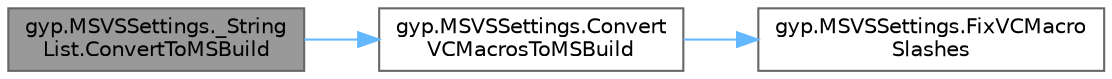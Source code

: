 digraph "gyp.MSVSSettings._StringList.ConvertToMSBuild"
{
 // LATEX_PDF_SIZE
  bgcolor="transparent";
  edge [fontname=Helvetica,fontsize=10,labelfontname=Helvetica,labelfontsize=10];
  node [fontname=Helvetica,fontsize=10,shape=box,height=0.2,width=0.4];
  rankdir="LR";
  Node1 [id="Node000001",label="gyp.MSVSSettings._String\lList.ConvertToMSBuild",height=0.2,width=0.4,color="gray40", fillcolor="grey60", style="filled", fontcolor="black",tooltip=" "];
  Node1 -> Node2 [id="edge1_Node000001_Node000002",color="steelblue1",style="solid",tooltip=" "];
  Node2 [id="Node000002",label="gyp.MSVSSettings.Convert\lVCMacrosToMSBuild",height=0.2,width=0.4,color="grey40", fillcolor="white", style="filled",URL="$namespacegyp_1_1_m_s_v_s_settings.html#a46c372a61c82b0b8b9c57a5275126ecd",tooltip=" "];
  Node2 -> Node3 [id="edge2_Node000002_Node000003",color="steelblue1",style="solid",tooltip=" "];
  Node3 [id="Node000003",label="gyp.MSVSSettings.FixVCMacro\lSlashes",height=0.2,width=0.4,color="grey40", fillcolor="white", style="filled",URL="$namespacegyp_1_1_m_s_v_s_settings.html#ac6ff7eccd1ddf471f614de207176ad9e",tooltip=" "];
}
